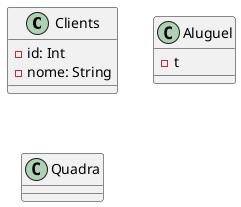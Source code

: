 @startuml ginasio
class Clients {
  - id: Int
  - nome: String
}

class Aluguel {
  - t
}

class Quadra {

}
@enduml